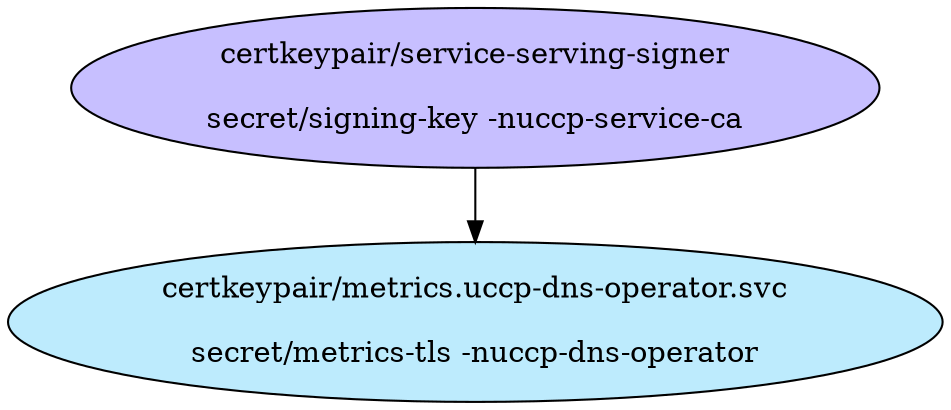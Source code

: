 digraph "Local Certificate" {
  // Node definitions.
  1 [
    label="certkeypair/service-serving-signer\n\nsecret/signing-key -nuccp-service-ca\n"
    style=filled
    fillcolor="#c7bfff"
  ];
  55 [
    label="certkeypair/metrics.uccp-dns-operator.svc\n\nsecret/metrics-tls -nuccp-dns-operator\n"
    style=filled
    fillcolor="#bdebfd"
  ];

  // Edge definitions.
  1 -> 55;
}